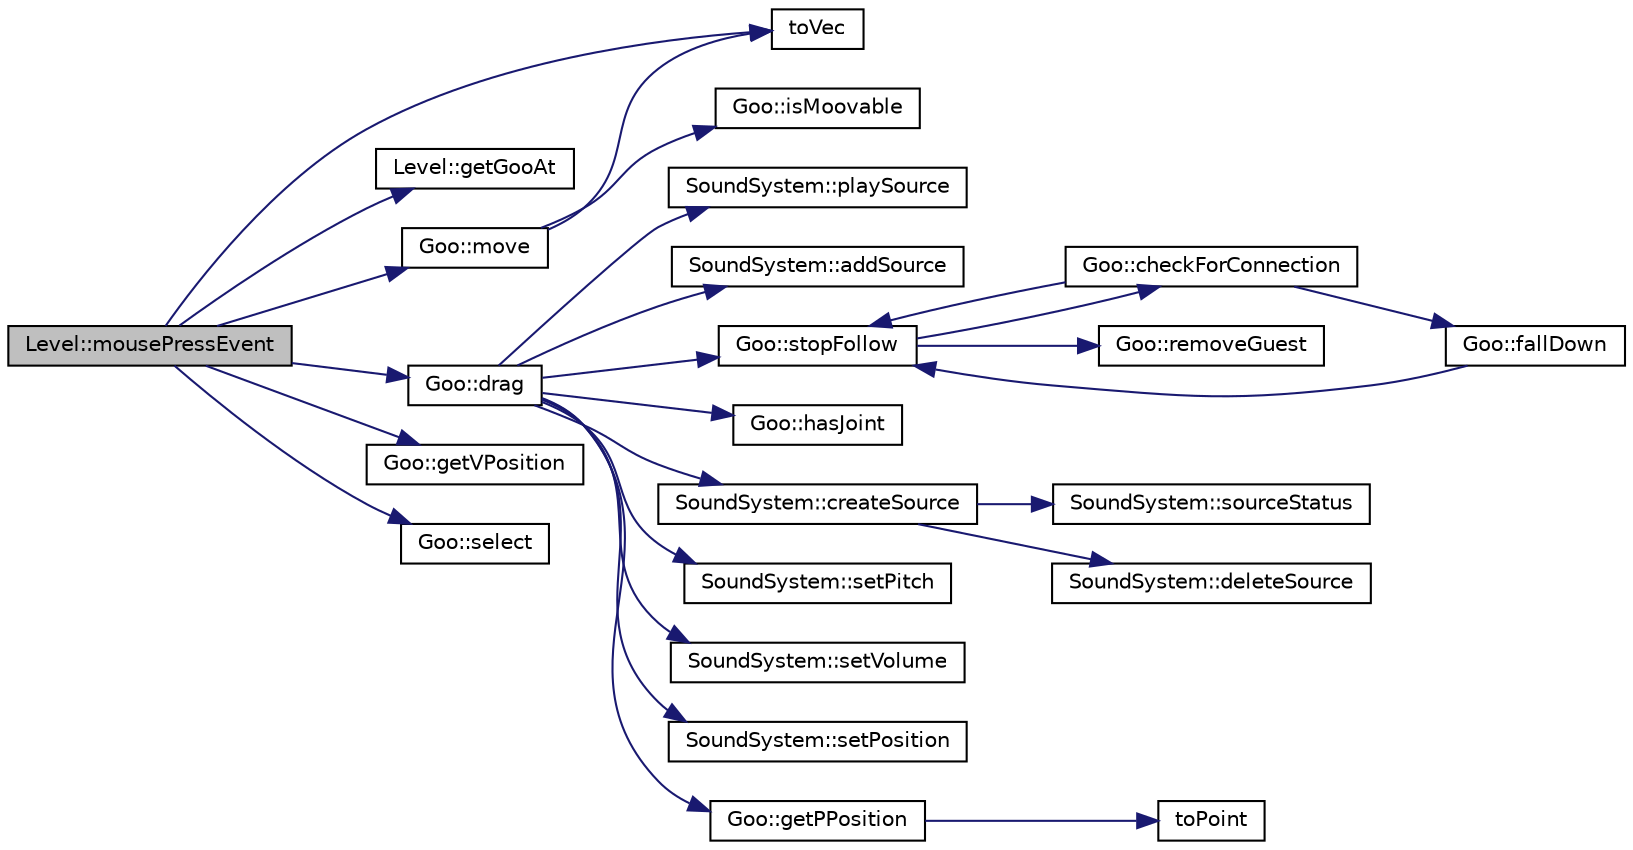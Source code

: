 digraph G
{
  edge [fontname="Helvetica",fontsize="10",labelfontname="Helvetica",labelfontsize="10"];
  node [fontname="Helvetica",fontsize="10",shape=record];
  rankdir="LR";
  Node1 [label="Level::mousePressEvent",height=0.2,width=0.4,color="black", fillcolor="grey75", style="filled" fontcolor="black"];
  Node1 -> Node2 [color="midnightblue",fontsize="10",style="solid",fontname="Helvetica"];
  Node2 [label="toVec",height=0.2,width=0.4,color="black", fillcolor="white", style="filled",URL="$d5/da5/tools_8h.html#a8dfdc7a5f23df015bdc2dd317531c528",tooltip="Convert a QPoint in a b2Vec2."];
  Node1 -> Node3 [color="midnightblue",fontsize="10",style="solid",fontname="Helvetica"];
  Node3 [label="Level::getGooAt",height=0.2,width=0.4,color="black", fillcolor="white", style="filled",URL="$d2/d9d/classLevel.html#a4a2884bdd332ccf549bf8151a43f49a2"];
  Node1 -> Node4 [color="midnightblue",fontsize="10",style="solid",fontname="Helvetica"];
  Node4 [label="Goo::drag",height=0.2,width=0.4,color="black", fillcolor="white", style="filled",URL="$d5/d5d/classGoo.html#a4b6f592d1fb19b96b167330972c000f3"];
  Node4 -> Node5 [color="midnightblue",fontsize="10",style="solid",fontname="Helvetica"];
  Node5 [label="Goo::stopFollow",height=0.2,width=0.4,color="black", fillcolor="white", style="filled",URL="$d5/d5d/classGoo.html#a83a93e67d95635456f9bf4bcfb1ccf32"];
  Node5 -> Node6 [color="midnightblue",fontsize="10",style="solid",fontname="Helvetica"];
  Node6 [label="Goo::checkForConnection",height=0.2,width=0.4,color="black", fillcolor="white", style="filled",URL="$d5/d5d/classGoo.html#abfc4ee3aa7503c26f1bd4e2024f666e4"];
  Node6 -> Node5 [color="midnightblue",fontsize="10",style="solid",fontname="Helvetica"];
  Node6 -> Node7 [color="midnightblue",fontsize="10",style="solid",fontname="Helvetica"];
  Node7 [label="Goo::fallDown",height=0.2,width=0.4,color="black", fillcolor="white", style="filled",URL="$d5/d5d/classGoo.html#aefb4ce872af2583c479f2b41d9b494ab"];
  Node7 -> Node5 [color="midnightblue",fontsize="10",style="solid",fontname="Helvetica"];
  Node5 -> Node8 [color="midnightblue",fontsize="10",style="solid",fontname="Helvetica"];
  Node8 [label="Goo::removeGuest",height=0.2,width=0.4,color="black", fillcolor="white", style="filled",URL="$d5/d5d/classGoo.html#a048114698e7a5f9912bfc09f19470264"];
  Node4 -> Node9 [color="midnightblue",fontsize="10",style="solid",fontname="Helvetica"];
  Node9 [label="Goo::hasJoint",height=0.2,width=0.4,color="black", fillcolor="white", style="filled",URL="$d5/d5d/classGoo.html#ae809f97fb4c0c7f58a63cbed66f0ba5c"];
  Node4 -> Node10 [color="midnightblue",fontsize="10",style="solid",fontname="Helvetica"];
  Node10 [label="SoundSystem::createSource",height=0.2,width=0.4,color="black", fillcolor="white", style="filled",URL="$d3/dd2/classSoundSystem.html#a3ee89a335758195d3ad204651cbb113f"];
  Node10 -> Node11 [color="midnightblue",fontsize="10",style="solid",fontname="Helvetica"];
  Node11 [label="SoundSystem::sourceStatus",height=0.2,width=0.4,color="black", fillcolor="white", style="filled",URL="$d3/dd2/classSoundSystem.html#a69834cd09c84145151347b2bc3d93af1"];
  Node10 -> Node12 [color="midnightblue",fontsize="10",style="solid",fontname="Helvetica"];
  Node12 [label="SoundSystem::deleteSource",height=0.2,width=0.4,color="black", fillcolor="white", style="filled",URL="$d3/dd2/classSoundSystem.html#a40ed8f6a1c61cdc9f085c3c0d4998145"];
  Node4 -> Node13 [color="midnightblue",fontsize="10",style="solid",fontname="Helvetica"];
  Node13 [label="SoundSystem::setPitch",height=0.2,width=0.4,color="black", fillcolor="white", style="filled",URL="$d3/dd2/classSoundSystem.html#aa495b33a8bd7d32105a6556ee4a46b02"];
  Node4 -> Node14 [color="midnightblue",fontsize="10",style="solid",fontname="Helvetica"];
  Node14 [label="SoundSystem::setVolume",height=0.2,width=0.4,color="black", fillcolor="white", style="filled",URL="$d3/dd2/classSoundSystem.html#a0086c491127e28ca94371f414aacb937"];
  Node4 -> Node15 [color="midnightblue",fontsize="10",style="solid",fontname="Helvetica"];
  Node15 [label="SoundSystem::setPosition",height=0.2,width=0.4,color="black", fillcolor="white", style="filled",URL="$d3/dd2/classSoundSystem.html#a0662f9cba16ba4d04c0b6426a1be9e4d"];
  Node4 -> Node16 [color="midnightblue",fontsize="10",style="solid",fontname="Helvetica"];
  Node16 [label="Goo::getPPosition",height=0.2,width=0.4,color="black", fillcolor="white", style="filled",URL="$d5/d5d/classGoo.html#a7396488f837512c3e887f15fb82dcb8f"];
  Node16 -> Node17 [color="midnightblue",fontsize="10",style="solid",fontname="Helvetica"];
  Node17 [label="toPoint",height=0.2,width=0.4,color="black", fillcolor="white", style="filled",URL="$d5/da5/tools_8h.html#a94f703d943194650c89dfc581bab6b14",tooltip="Convert a b2Vec2 in a QPoint."];
  Node4 -> Node18 [color="midnightblue",fontsize="10",style="solid",fontname="Helvetica"];
  Node18 [label="SoundSystem::playSource",height=0.2,width=0.4,color="black", fillcolor="white", style="filled",URL="$d3/dd2/classSoundSystem.html#a36a321e65d3e1e5af2033c42de5ff23e"];
  Node4 -> Node19 [color="midnightblue",fontsize="10",style="solid",fontname="Helvetica"];
  Node19 [label="SoundSystem::addSource",height=0.2,width=0.4,color="black", fillcolor="white", style="filled",URL="$d3/dd2/classSoundSystem.html#a7cc18fd22cea9676cdc85390f75ead3d"];
  Node1 -> Node20 [color="midnightblue",fontsize="10",style="solid",fontname="Helvetica"];
  Node20 [label="Goo::move",height=0.2,width=0.4,color="black", fillcolor="white", style="filled",URL="$d5/d5d/classGoo.html#a691dc7a672469d3f6b27b608df365cb6"];
  Node20 -> Node21 [color="midnightblue",fontsize="10",style="solid",fontname="Helvetica"];
  Node21 [label="Goo::isMoovable",height=0.2,width=0.4,color="black", fillcolor="white", style="filled",URL="$d5/d5d/classGoo.html#a6fd6362446ca9d74ca410f4e05e7d932"];
  Node20 -> Node2 [color="midnightblue",fontsize="10",style="solid",fontname="Helvetica"];
  Node1 -> Node22 [color="midnightblue",fontsize="10",style="solid",fontname="Helvetica"];
  Node22 [label="Goo::getVPosition",height=0.2,width=0.4,color="black", fillcolor="white", style="filled",URL="$d5/d5d/classGoo.html#aa73714c6bc45881fadb6638d11c884bd"];
  Node1 -> Node23 [color="midnightblue",fontsize="10",style="solid",fontname="Helvetica"];
  Node23 [label="Goo::select",height=0.2,width=0.4,color="black", fillcolor="white", style="filled",URL="$d5/d5d/classGoo.html#aa5e061e1523403cf43f95d0a4bf1112f"];
}
